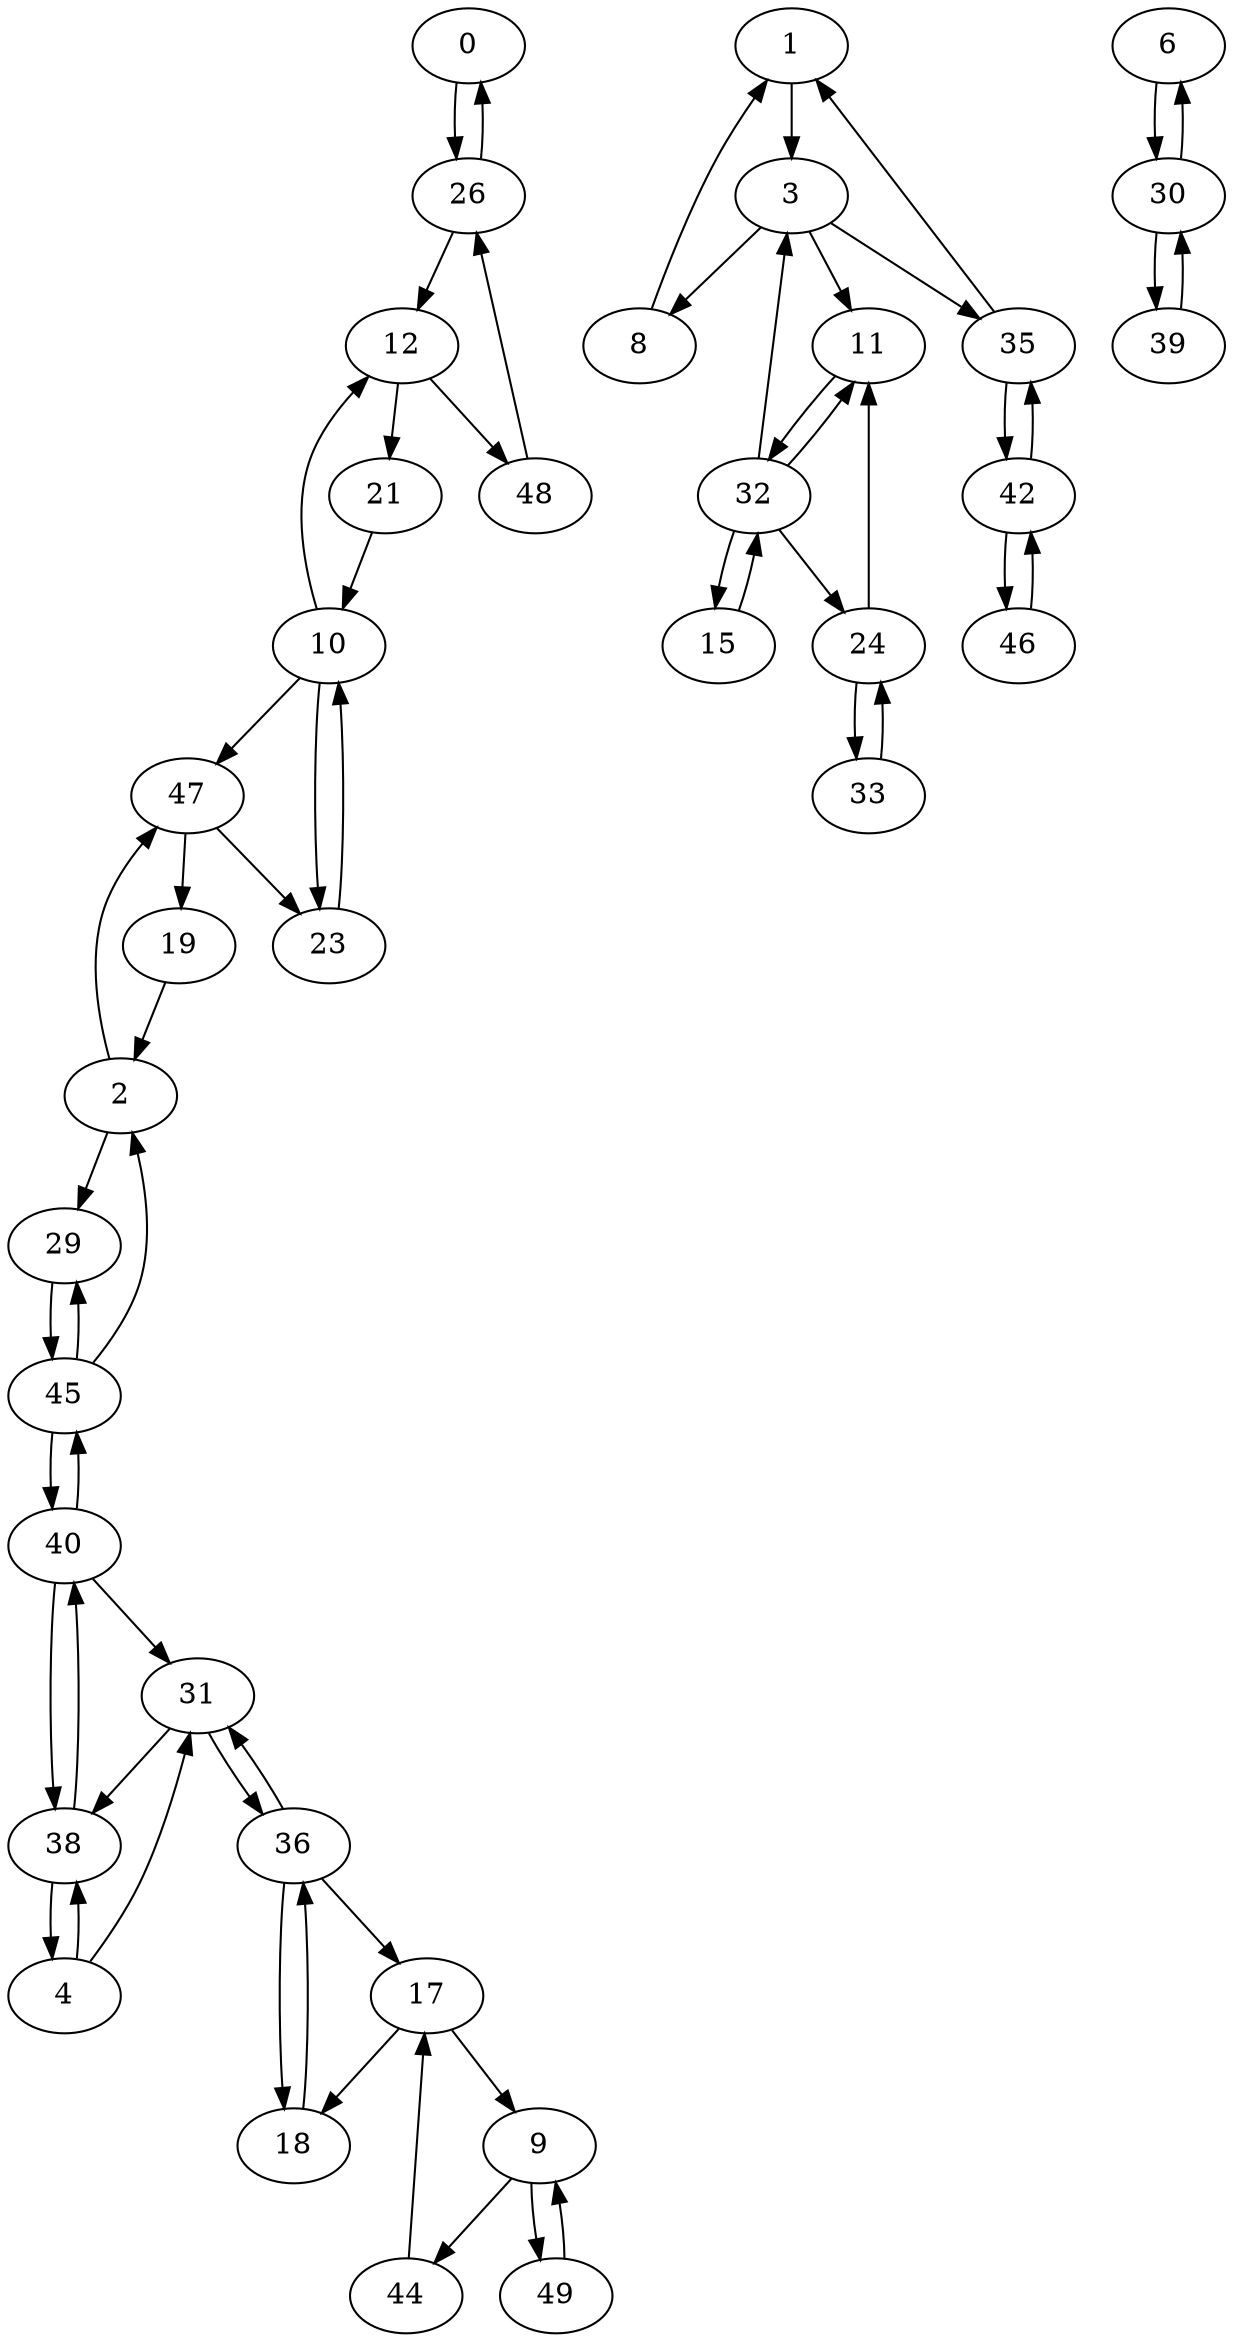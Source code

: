 digraph G {
  0 -> 26;
  1 -> 3;
  2 -> 29;
  2 -> 47;
  3 -> 8;
  3 -> 11;
  3 -> 35;
  4 -> 31;
  4 -> 38;
  6 -> 30;
  8 -> 1;
  9 -> 44;
  9 -> 49;
  10 -> 12;
  10 -> 23;
  10 -> 47;
  11 -> 32;
  12 -> 21;
  12 -> 48;
  15 -> 32;
  17 -> 9;
  17 -> 18;
  18 -> 36;
  19 -> 2;
  21 -> 10;
  23 -> 10;
  24 -> 11;
  24 -> 33;
  26 -> 0;
  26 -> 12;
  29 -> 45;
  30 -> 6;
  30 -> 39;
  31 -> 36;
  31 -> 38;
  32 -> 3;
  32 -> 11;
  32 -> 15;
  32 -> 24;
  33 -> 24;
  35 -> 1;
  35 -> 42;
  36 -> 17;
  36 -> 18;
  36 -> 31;
  38 -> 4;
  38 -> 40;
  39 -> 30;
  40 -> 31;
  40 -> 38;
  40 -> 45;
  42 -> 35;
  42 -> 46;
  44 -> 17;
  45 -> 2;
  45 -> 29;
  45 -> 40;
  46 -> 42;
  47 -> 19;
  47 -> 23;
  48 -> 26;
  49 -> 9;
}